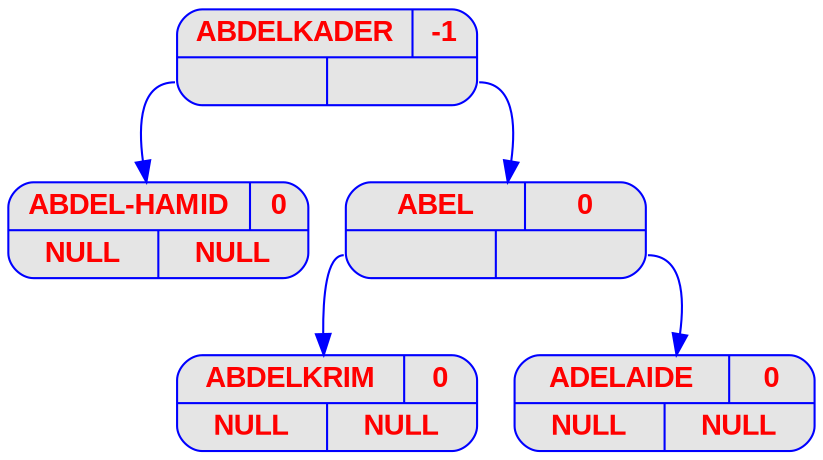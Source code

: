 digraph displayAVL {
	node [
		fontname  = "Arial bold" 
		fontsize  = "14"
		fontcolor = "red"
		style     = "rounded, filled"
		shape     = "record"
		fillcolor = "grey90"
		color     = "blue"
		width     = "2"
	]

	edge [
		color     = "blue"
	]

	"ABDELKADER
" [label = "{{<c> ABDELKADER
 | <b> -1} | { <g> | <d>}}"];
	"ABDELKADER
":g -> "ABDEL-HAMID
";
	"ABDEL-HAMID
" [label = "{{<c> ABDEL-HAMID
 | <b> 0} | { <g> | <d>}}"];
	"ABDEL-HAMID
" [label = "{{<c> ABDEL-HAMID
 | <b> 0} | { <g> NULL | <d> NULL}}"];
	"ABDELKADER
":d -> "ABEL
";
	"ABEL
" [label = "{{<c> ABEL
 | <b> 0} | { <g> | <d>}}"];
	"ABEL
":g -> "ABDELKRIM
";
	"ABDELKRIM
" [label = "{{<c> ABDELKRIM
 | <b> 0} | { <g> | <d>}}"];
	"ABDELKRIM
" [label = "{{<c> ABDELKRIM
 | <b> 0} | { <g> NULL | <d> NULL}}"];
	"ABEL
":d -> "ADELAIDE
";
	"ADELAIDE
" [label = "{{<c> ADELAIDE
 | <b> 0} | { <g> | <d>}}"];
	"ADELAIDE
" [label = "{{<c> ADELAIDE
 | <b> 0} | { <g> NULL | <d> NULL}}"];
}

